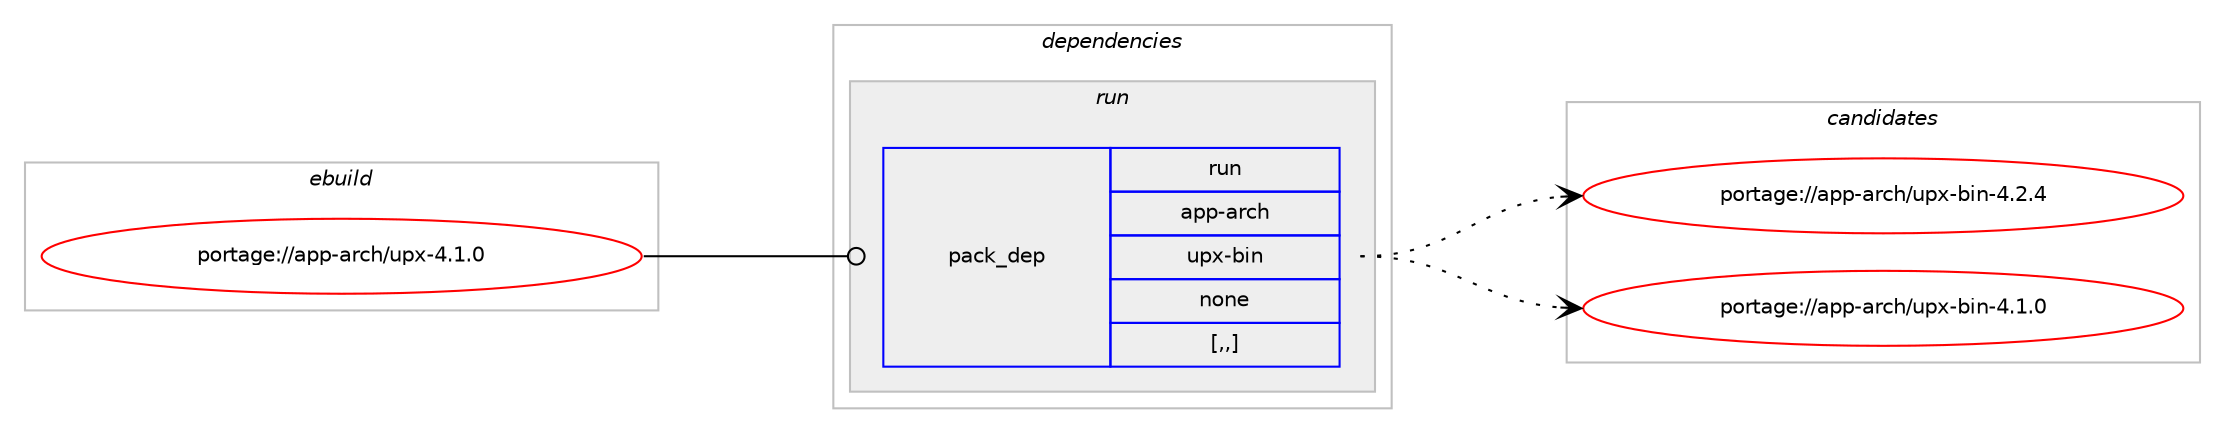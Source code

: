 digraph prolog {

# *************
# Graph options
# *************

newrank=true;
concentrate=true;
compound=true;
graph [rankdir=LR,fontname=Helvetica,fontsize=10,ranksep=1.5];#, ranksep=2.5, nodesep=0.2];
edge  [arrowhead=vee];
node  [fontname=Helvetica,fontsize=10];

# **********
# The ebuild
# **********

subgraph cluster_leftcol {
color=gray;
label=<<i>ebuild</i>>;
id [label="portage://app-arch/upx-4.1.0", color=red, width=4, href="../app-arch/upx-4.1.0.svg"];
}

# ****************
# The dependencies
# ****************

subgraph cluster_midcol {
color=gray;
label=<<i>dependencies</i>>;
subgraph cluster_compile {
fillcolor="#eeeeee";
style=filled;
label=<<i>compile</i>>;
}
subgraph cluster_compileandrun {
fillcolor="#eeeeee";
style=filled;
label=<<i>compile and run</i>>;
}
subgraph cluster_run {
fillcolor="#eeeeee";
style=filled;
label=<<i>run</i>>;
subgraph pack366036 {
dependency501698 [label=<<TABLE BORDER="0" CELLBORDER="1" CELLSPACING="0" CELLPADDING="4" WIDTH="220"><TR><TD ROWSPAN="6" CELLPADDING="30">pack_dep</TD></TR><TR><TD WIDTH="110">run</TD></TR><TR><TD>app-arch</TD></TR><TR><TD>upx-bin</TD></TR><TR><TD>none</TD></TR><TR><TD>[,,]</TD></TR></TABLE>>, shape=none, color=blue];
}
id:e -> dependency501698:w [weight=20,style="solid",arrowhead="odot"];
}
}

# **************
# The candidates
# **************

subgraph cluster_choices {
rank=same;
color=gray;
label=<<i>candidates</i>>;

subgraph choice366036 {
color=black;
nodesep=1;
choice97112112459711499104471171121204598105110455246504652 [label="portage://app-arch/upx-bin-4.2.4", color=red, width=4,href="../app-arch/upx-bin-4.2.4.svg"];
choice97112112459711499104471171121204598105110455246494648 [label="portage://app-arch/upx-bin-4.1.0", color=red, width=4,href="../app-arch/upx-bin-4.1.0.svg"];
dependency501698:e -> choice97112112459711499104471171121204598105110455246504652:w [style=dotted,weight="100"];
dependency501698:e -> choice97112112459711499104471171121204598105110455246494648:w [style=dotted,weight="100"];
}
}

}

